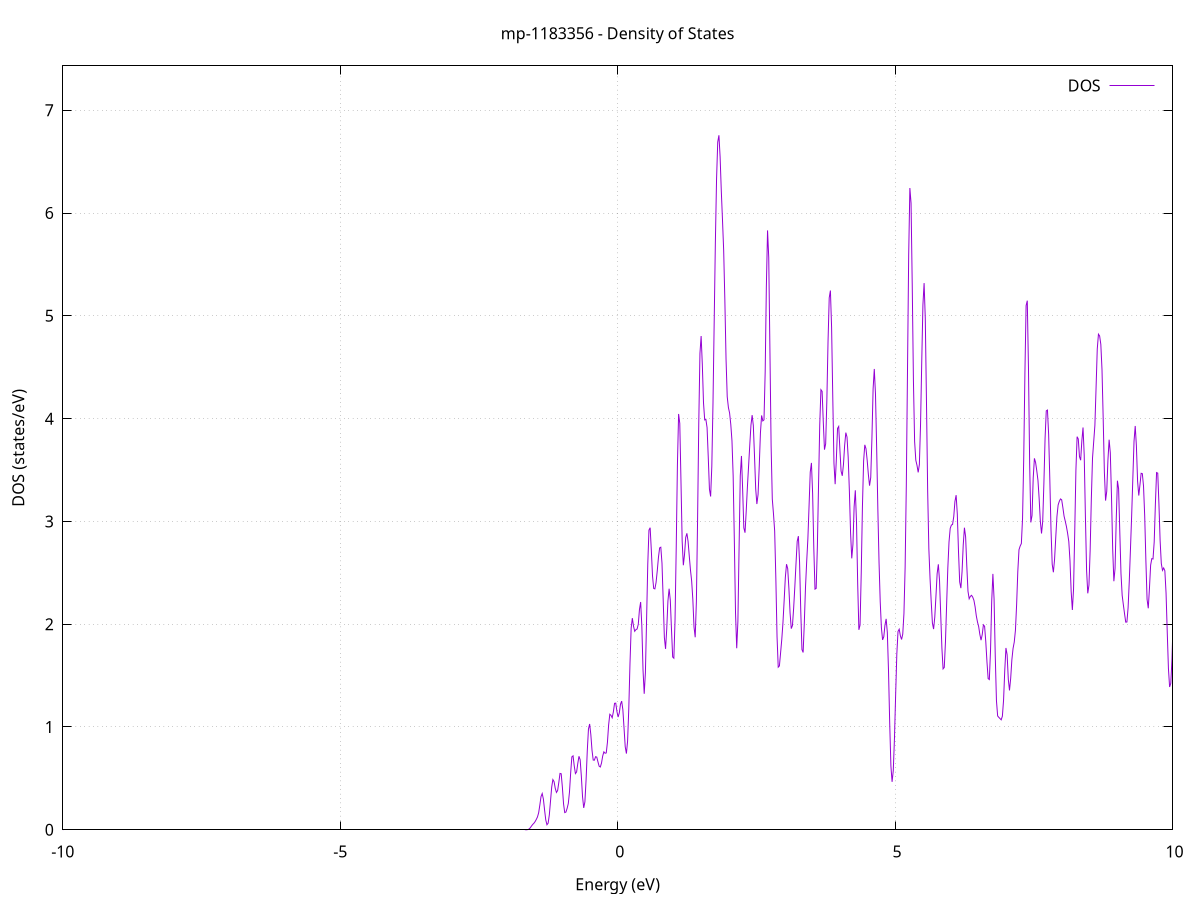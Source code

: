 set title 'mp-1183356 - Density of States'
set xlabel 'Energy (eV)'
set ylabel 'DOS (states/eV)'
set grid
set xrange [-10:10]
set yrange [0:7.432]
set xzeroaxis lt -1
set terminal png size 800,600
set output 'mp-1183356_dos_gnuplot.png'
plot '-' using 1:2 with lines title 'DOS'
-29.617700 0.000000
-29.596400 0.000000
-29.575000 0.000000
-29.553600 0.000000
-29.532200 0.000000
-29.510900 0.000000
-29.489500 0.000000
-29.468100 0.000000
-29.446700 0.000000
-29.425400 0.000000
-29.404000 0.000000
-29.382600 0.000000
-29.361200 0.000000
-29.339900 0.000000
-29.318500 0.000000
-29.297100 0.000000
-29.275700 0.000000
-29.254400 0.000000
-29.233000 0.000000
-29.211600 0.000000
-29.190200 0.000000
-29.168900 0.000000
-29.147500 0.000000
-29.126100 0.000000
-29.104700 0.000000
-29.083400 0.000000
-29.062000 0.000000
-29.040600 0.000000
-29.019200 0.000000
-28.997900 0.000000
-28.976500 0.000000
-28.955100 0.000000
-28.933700 0.000000
-28.912400 0.000000
-28.891000 0.000000
-28.869600 0.000000
-28.848200 0.000000
-28.826900 0.000000
-28.805500 0.000000
-28.784100 0.000000
-28.762700 0.000000
-28.741400 0.000000
-28.720000 0.000000
-28.698600 0.000000
-28.677200 0.000000
-28.655900 0.000000
-28.634500 0.000000
-28.613100 0.000000
-28.591700 0.000000
-28.570400 0.000000
-28.549000 0.000000
-28.527600 0.000000
-28.506200 0.000000
-28.484900 0.000000
-28.463500 0.000000
-28.442100 0.000000
-28.420700 0.000000
-28.399400 0.000000
-28.378000 0.000000
-28.356600 0.000000
-28.335200 0.000000
-28.313900 0.000000
-28.292500 0.000000
-28.271100 0.000000
-28.249700 0.000000
-28.228400 0.000000
-28.207000 0.000000
-28.185600 0.000000
-28.164200 0.000000
-28.142900 0.000000
-28.121500 0.000000
-28.100100 0.000000
-28.078700 0.000000
-28.057400 0.000000
-28.036000 0.000000
-28.014600 0.000000
-27.993200 0.000000
-27.971800 0.000000
-27.950500 0.000000
-27.929100 0.000000
-27.907700 0.000000
-27.886300 0.000000
-27.865000 0.000000
-27.843600 0.000000
-27.822200 0.000200
-27.800800 0.002500
-27.779500 0.023800
-27.758100 0.163700
-27.736700 0.803200
-27.715300 2.843000
-27.694000 7.394500
-27.672600 14.509500
-27.651200 22.153300
-27.629800 26.953600
-27.608500 26.233600
-27.587100 20.087200
-27.565700 11.800900
-27.544300 5.202700
-27.523000 1.694500
-27.501600 0.403500
-27.480200 0.069700
-27.458800 0.008700
-27.437500 0.000800
-27.416100 0.000000
-27.394700 0.000000
-27.373300 0.000000
-27.352000 0.000000
-27.330600 0.000000
-27.309200 0.000000
-27.287800 0.000000
-27.266500 0.000000
-27.245100 0.000000
-27.223700 0.000000
-27.202300 0.000000
-27.181000 0.000000
-27.159600 0.000000
-27.138200 0.000000
-27.116800 0.000000
-27.095500 0.000000
-27.074100 0.000000
-27.052700 0.000000
-27.031300 0.000000
-27.010000 0.000000
-26.988600 0.000000
-26.967200 0.000000
-26.945800 0.000000
-26.924500 0.000000
-26.903100 0.000000
-26.881700 0.000000
-26.860300 0.000000
-26.839000 0.000000
-26.817600 0.000000
-26.796200 0.000000
-26.774800 0.000000
-26.753500 0.000000
-26.732100 0.000000
-26.710700 0.000000
-26.689300 0.000000
-26.668000 0.000000
-26.646600 0.000000
-26.625200 0.000000
-26.603800 0.000000
-26.582500 0.000000
-26.561100 0.000000
-26.539700 0.000000
-26.518300 0.000000
-26.497000 0.000000
-26.475600 0.000000
-26.454200 0.000000
-26.432800 0.000000
-26.411500 0.000000
-26.390100 0.000000
-26.368700 0.000000
-26.347300 0.000000
-26.326000 0.000000
-26.304600 0.000000
-26.283200 0.000000
-26.261800 0.000000
-26.240400 0.000000
-26.219100 0.000000
-26.197700 0.000000
-26.176300 0.000000
-26.154900 0.000000
-26.133600 0.000000
-26.112200 0.000000
-26.090800 0.000000
-26.069400 0.000000
-26.048100 0.000000
-26.026700 0.000000
-26.005300 0.000000
-25.983900 0.000000
-25.962600 0.000000
-25.941200 0.000000
-25.919800 0.000000
-25.898400 0.000000
-25.877100 0.000000
-25.855700 0.000000
-25.834300 0.000000
-25.812900 0.000000
-25.791600 0.000000
-25.770200 0.000000
-25.748800 0.000000
-25.727400 0.000000
-25.706100 0.000000
-25.684700 0.000000
-25.663300 0.000000
-25.641900 0.000000
-25.620600 0.000000
-25.599200 0.000000
-25.577800 0.000000
-25.556400 0.000000
-25.535100 0.000000
-25.513700 0.000000
-25.492300 0.000000
-25.470900 0.000000
-25.449600 0.000000
-25.428200 0.000000
-25.406800 0.000000
-25.385400 0.000000
-25.364100 0.000000
-25.342700 0.000000
-25.321300 0.000000
-25.299900 0.000000
-25.278600 0.000000
-25.257200 0.000000
-25.235800 0.000000
-25.214400 0.000000
-25.193100 0.000000
-25.171700 0.000000
-25.150300 0.000000
-25.128900 0.000000
-25.107600 0.000000
-25.086200 0.000000
-25.064800 0.000000
-25.043400 0.000000
-25.022100 0.000000
-25.000700 0.000000
-24.979300 0.000000
-24.957900 0.000000
-24.936600 0.000000
-24.915200 0.000000
-24.893800 0.000000
-24.872400 0.000000
-24.851100 0.000000
-24.829700 0.000000
-24.808300 0.000000
-24.786900 0.000000
-24.765600 0.000000
-24.744200 0.000000
-24.722800 0.000000
-24.701400 0.000000
-24.680100 0.000000
-24.658700 0.000000
-24.637300 0.000000
-24.615900 0.000000
-24.594600 0.000000
-24.573200 0.000000
-24.551800 0.000000
-24.530400 0.000000
-24.509100 0.000000
-24.487700 0.000000
-24.466300 0.000000
-24.444900 0.000000
-24.423500 0.000000
-24.402200 0.000000
-24.380800 0.000000
-24.359400 0.000000
-24.338000 0.000000
-24.316700 0.000000
-24.295300 0.000000
-24.273900 0.000000
-24.252500 0.000000
-24.231200 0.000000
-24.209800 0.000000
-24.188400 0.000000
-24.167000 0.000000
-24.145700 0.000000
-24.124300 0.000000
-24.102900 0.000000
-24.081500 0.000000
-24.060200 0.000000
-24.038800 0.000000
-24.017400 0.000000
-23.996000 0.000000
-23.974700 0.000000
-23.953300 0.000000
-23.931900 0.000000
-23.910500 0.000000
-23.889200 0.000000
-23.867800 0.000000
-23.846400 0.000000
-23.825000 0.000000
-23.803700 0.000000
-23.782300 0.000000
-23.760900 0.000000
-23.739500 0.000000
-23.718200 0.000000
-23.696800 0.000000
-23.675400 0.000000
-23.654000 0.000000
-23.632700 0.000000
-23.611300 0.000000
-23.589900 0.000000
-23.568500 0.000000
-23.547200 0.000000
-23.525800 0.000000
-23.504400 0.000000
-23.483000 0.000000
-23.461700 0.000000
-23.440300 0.000000
-23.418900 0.000000
-23.397500 0.000000
-23.376200 0.000000
-23.354800 0.000700
-23.333400 0.008500
-23.312000 0.078600
-23.290700 0.509600
-23.269300 2.331900
-23.247900 7.544700
-23.226500 17.295200
-23.205200 28.149600
-23.183800 32.591700
-23.162400 26.886000
-23.141000 15.820500
-23.119700 6.643700
-23.098300 1.990800
-23.076900 0.425300
-23.055500 0.064700
-23.034200 0.007000
-23.012800 0.000500
-22.991400 0.000000
-22.970000 0.000000
-22.948700 0.000000
-22.927300 0.000000
-22.905900 0.000000
-22.884500 0.000000
-22.863200 0.000000
-22.841800 0.000000
-22.820400 0.000000
-22.799000 0.000000
-22.777700 0.000000
-22.756300 0.000000
-22.734900 0.000000
-22.713500 0.000000
-22.692100 0.000000
-22.670800 0.000000
-22.649400 0.000000
-22.628000 0.000000
-22.606600 0.000000
-22.585300 0.000000
-22.563900 0.000000
-22.542500 0.000000
-22.521100 0.000000
-22.499800 0.000000
-22.478400 0.000000
-22.457000 0.000000
-22.435600 0.000000
-22.414300 0.000000
-22.392900 0.000000
-22.371500 0.000000
-22.350100 0.000000
-22.328800 0.000000
-22.307400 0.000000
-22.286000 0.000000
-22.264600 0.000000
-22.243300 0.000000
-22.221900 0.000000
-22.200500 0.000000
-22.179100 0.000000
-22.157800 0.000000
-22.136400 0.000000
-22.115000 0.000000
-22.093600 0.000000
-22.072300 0.000000
-22.050900 0.000000
-22.029500 0.000000
-22.008100 0.000000
-21.986800 0.000000
-21.965400 0.000000
-21.944000 0.000000
-21.922600 0.000000
-21.901300 0.000000
-21.879900 0.000000
-21.858500 0.000000
-21.837100 0.000000
-21.815800 0.000000
-21.794400 0.000000
-21.773000 0.000000
-21.751600 0.000000
-21.730300 0.000000
-21.708900 0.000000
-21.687500 0.000000
-21.666100 0.000000
-21.644800 0.000000
-21.623400 0.000000
-21.602000 0.000000
-21.580600 0.000000
-21.559300 0.000000
-21.537900 0.000000
-21.516500 0.000000
-21.495100 0.000000
-21.473800 0.000000
-21.452400 0.000000
-21.431000 0.000000
-21.409600 0.000000
-21.388300 0.000000
-21.366900 0.000000
-21.345500 0.000000
-21.324100 0.000000
-21.302800 0.000000
-21.281400 0.000000
-21.260000 0.000000
-21.238600 0.000000
-21.217300 0.000000
-21.195900 0.000000
-21.174500 0.000000
-21.153100 0.000000
-21.131800 0.000000
-21.110400 0.000000
-21.089000 0.000000
-21.067600 0.000000
-21.046300 0.000000
-21.024900 0.000000
-21.003500 0.000000
-20.982100 0.000000
-20.960800 0.000000
-20.939400 0.000000
-20.918000 0.000000
-20.896600 0.000000
-20.875200 0.000000
-20.853900 0.000000
-20.832500 0.000000
-20.811100 0.000000
-20.789700 0.000000
-20.768400 0.000000
-20.747000 0.000000
-20.725600 0.000000
-20.704200 0.000000
-20.682900 0.000000
-20.661500 0.000000
-20.640100 0.000000
-20.618700 0.000000
-20.597400 0.000000
-20.576000 0.000000
-20.554600 0.000000
-20.533200 0.000000
-20.511900 0.000000
-20.490500 0.000000
-20.469100 0.000000
-20.447700 0.000000
-20.426400 0.000000
-20.405000 0.000000
-20.383600 0.000000
-20.362200 0.000000
-20.340900 0.000000
-20.319500 0.000000
-20.298100 0.000000
-20.276700 0.000000
-20.255400 0.000000
-20.234000 0.000000
-20.212600 0.000000
-20.191200 0.000000
-20.169900 0.000000
-20.148500 0.000000
-20.127100 0.000000
-20.105700 0.000000
-20.084400 0.000000
-20.063000 0.000000
-20.041600 0.000000
-20.020200 0.000000
-19.998900 0.000000
-19.977500 0.000000
-19.956100 0.000000
-19.934700 0.000000
-19.913400 0.000000
-19.892000 0.000000
-19.870600 0.000000
-19.849200 0.000000
-19.827900 0.000000
-19.806500 0.000000
-19.785100 0.000000
-19.763700 0.000000
-19.742400 0.000000
-19.721000 0.000000
-19.699600 0.000000
-19.678200 0.000000
-19.656900 0.000000
-19.635500 0.000000
-19.614100 0.000000
-19.592700 0.000000
-19.571400 0.000000
-19.550000 0.000000
-19.528600 0.000000
-19.507200 0.000000
-19.485900 0.000000
-19.464500 0.000000
-19.443100 0.000000
-19.421700 0.000000
-19.400400 0.000000
-19.379000 0.000000
-19.357600 0.000000
-19.336200 0.000000
-19.314900 0.000000
-19.293500 0.000000
-19.272100 0.000000
-19.250700 0.000000
-19.229400 0.000000
-19.208000 0.000000
-19.186600 0.000000
-19.165200 0.000000
-19.143800 0.000000
-19.122500 0.000000
-19.101100 0.000000
-19.079700 0.000000
-19.058300 0.000000
-19.037000 0.000000
-19.015600 0.000000
-18.994200 0.000000
-18.972800 0.000000
-18.951500 0.000000
-18.930100 0.000000
-18.908700 0.000000
-18.887300 0.000000
-18.866000 0.000000
-18.844600 0.000000
-18.823200 0.000000
-18.801800 0.000000
-18.780500 0.000000
-18.759100 0.000000
-18.737700 0.000000
-18.716300 0.000000
-18.695000 0.000000
-18.673600 0.000000
-18.652200 0.000000
-18.630800 0.000000
-18.609500 0.000000
-18.588100 0.000000
-18.566700 0.000000
-18.545300 0.000000
-18.524000 0.000000
-18.502600 0.000000
-18.481200 0.000000
-18.459800 0.000000
-18.438500 0.000000
-18.417100 0.000000
-18.395700 0.000000
-18.374300 0.000000
-18.353000 0.000000
-18.331600 0.000000
-18.310200 0.000000
-18.288800 0.000000
-18.267500 0.000000
-18.246100 0.000000
-18.224700 0.000000
-18.203300 0.000000
-18.182000 0.000000
-18.160600 0.000000
-18.139200 0.000000
-18.117800 0.000000
-18.096500 0.000000
-18.075100 0.000000
-18.053700 0.000000
-18.032300 0.000000
-18.011000 0.000000
-17.989600 0.000000
-17.968200 0.000000
-17.946800 0.000000
-17.925500 0.000000
-17.904100 0.000000
-17.882700 0.000000
-17.861300 0.000000
-17.840000 0.000000
-17.818600 0.000000
-17.797200 0.000000
-17.775800 0.000000
-17.754500 0.000000
-17.733100 0.000000
-17.711700 0.000000
-17.690300 0.000000
-17.669000 0.000000
-17.647600 0.000000
-17.626200 0.000000
-17.604800 0.000000
-17.583500 0.000000
-17.562100 0.000000
-17.540700 0.000000
-17.519300 0.000000
-17.498000 0.000000
-17.476600 0.000000
-17.455200 0.000000
-17.433800 0.000000
-17.412500 0.000000
-17.391100 0.000000
-17.369700 0.000000
-17.348300 0.000000
-17.326900 0.000000
-17.305600 0.000000
-17.284200 0.000000
-17.262800 0.000000
-17.241400 0.000000
-17.220100 0.000000
-17.198700 0.000000
-17.177300 0.000000
-17.155900 0.000000
-17.134600 0.000000
-17.113200 0.000000
-17.091800 0.000000
-17.070400 0.000000
-17.049100 0.000000
-17.027700 0.000000
-17.006300 0.000000
-16.984900 0.000000
-16.963600 0.000000
-16.942200 0.000000
-16.920800 0.000000
-16.899400 0.000000
-16.878100 0.000000
-16.856700 0.000000
-16.835300 0.000000
-16.813900 0.000000
-16.792600 0.000000
-16.771200 0.000000
-16.749800 0.000000
-16.728400 0.000000
-16.707100 0.000000
-16.685700 0.000000
-16.664300 0.000000
-16.642900 0.000000
-16.621600 0.000000
-16.600200 0.000000
-16.578800 0.000000
-16.557400 0.000000
-16.536100 0.000000
-16.514700 0.000000
-16.493300 0.000000
-16.471900 0.000000
-16.450600 0.000000
-16.429200 0.000000
-16.407800 0.000000
-16.386400 0.000000
-16.365100 0.000000
-16.343700 0.000000
-16.322300 0.000000
-16.300900 0.000000
-16.279600 0.000000
-16.258200 0.000000
-16.236800 0.000000
-16.215400 0.000000
-16.194100 0.000000
-16.172700 0.000000
-16.151300 0.000000
-16.129900 0.000000
-16.108600 0.000000
-16.087200 0.000000
-16.065800 0.000000
-16.044400 0.000000
-16.023100 0.000000
-16.001700 0.000000
-15.980300 0.000000
-15.958900 0.000000
-15.937600 0.000000
-15.916200 0.000000
-15.894800 0.000000
-15.873400 0.000000
-15.852100 0.000000
-15.830700 0.000000
-15.809300 0.000000
-15.787900 0.000000
-15.766600 0.000000
-15.745200 0.000000
-15.723800 0.000000
-15.702400 0.000000
-15.681100 0.000000
-15.659700 0.000000
-15.638300 0.000000
-15.616900 0.000000
-15.595600 0.000000
-15.574200 0.000000
-15.552800 0.000000
-15.531400 0.000000
-15.510000 0.000000
-15.488700 0.000000
-15.467300 0.000000
-15.445900 0.000000
-15.424500 0.000000
-15.403200 0.000000
-15.381800 0.000000
-15.360400 0.000000
-15.339000 0.000000
-15.317700 0.000000
-15.296300 0.000000
-15.274900 0.000000
-15.253500 0.000000
-15.232200 0.000000
-15.210800 0.000000
-15.189400 0.000000
-15.168000 0.000000
-15.146700 0.000000
-15.125300 0.000000
-15.103900 0.000000
-15.082500 0.000000
-15.061200 0.000000
-15.039800 0.000000
-15.018400 0.000000
-14.997000 0.000000
-14.975700 0.000000
-14.954300 0.000000
-14.932900 0.000000
-14.911500 0.000000
-14.890200 0.000000
-14.868800 0.000000
-14.847400 0.000000
-14.826000 0.000000
-14.804700 0.000000
-14.783300 0.000000
-14.761900 0.000000
-14.740500 0.000000
-14.719200 0.000000
-14.697800 0.000000
-14.676400 0.000000
-14.655000 0.000000
-14.633700 0.000000
-14.612300 0.000000
-14.590900 0.000000
-14.569500 0.000000
-14.548200 0.000000
-14.526800 0.000000
-14.505400 0.000000
-14.484000 0.000000
-14.462700 0.000000
-14.441300 0.000000
-14.419900 0.000000
-14.398500 0.000000
-14.377200 0.000000
-14.355800 0.000000
-14.334400 0.000000
-14.313000 0.000000
-14.291700 0.000000
-14.270300 0.000000
-14.248900 0.000000
-14.227500 0.000000
-14.206200 0.000000
-14.184800 0.000000
-14.163400 0.000000
-14.142000 0.000000
-14.120700 0.000000
-14.099300 0.000000
-14.077900 0.000000
-14.056500 0.000000
-14.035200 0.000000
-14.013800 0.000000
-13.992400 0.000000
-13.971000 0.000000
-13.949700 0.000000
-13.928300 0.000000
-13.906900 0.000000
-13.885500 0.000000
-13.864200 0.000000
-13.842800 0.000000
-13.821400 0.000000
-13.800000 0.000000
-13.778600 0.000000
-13.757300 0.000000
-13.735900 0.000000
-13.714500 0.000000
-13.693100 0.000000
-13.671800 0.000000
-13.650400 0.000000
-13.629000 0.000000
-13.607600 0.000000
-13.586300 0.000000
-13.564900 0.000000
-13.543500 0.000000
-13.522100 0.000000
-13.500800 0.000000
-13.479400 0.000000
-13.458000 0.000000
-13.436600 0.000000
-13.415300 0.000000
-13.393900 0.000000
-13.372500 0.000000
-13.351100 0.000000
-13.329800 0.000000
-13.308400 0.000100
-13.287000 0.001100
-13.265600 0.008600
-13.244300 0.048200
-13.222900 0.200100
-13.201500 0.625600
-13.180100 1.530100
-13.158800 3.077400
-13.137400 5.341500
-13.116000 8.229800
-13.094600 11.403200
-13.073300 14.497600
-13.051900 17.373700
-13.030500 19.788800
-13.009100 21.079400
-12.987800 20.773300
-12.966400 19.431800
-12.945000 18.347000
-12.923600 18.368900
-12.902300 19.363800
-12.880900 20.717100
-12.859500 22.018000
-12.838100 23.159000
-12.816800 23.880300
-12.795400 23.634100
-12.774000 22.136800
-12.752600 19.778500
-12.731300 17.330300
-12.709900 15.184900
-12.688500 12.910400
-12.667100 9.865300
-12.645800 6.256500
-12.624400 3.110500
-12.603000 1.170600
-12.581600 0.326600
-12.560300 0.066700
-12.538900 0.009900
-12.517500 0.001100
-12.496100 0.000100
-12.474800 0.000000
-12.453400 0.000000
-12.432000 0.000000
-12.410600 0.000000
-12.389300 0.000000
-12.367900 0.000000
-12.346500 0.000000
-12.325100 0.000000
-12.303800 0.000000
-12.282400 0.000000
-12.261000 0.000000
-12.239600 0.000000
-12.218300 0.000000
-12.196900 0.000000
-12.175500 0.000000
-12.154100 0.000000
-12.132800 0.000000
-12.111400 0.000000
-12.090000 0.000000
-12.068600 0.000000
-12.047300 0.000000
-12.025900 0.000000
-12.004500 0.000000
-11.983100 0.000000
-11.961700 0.000000
-11.940400 0.000000
-11.919000 0.000000
-11.897600 0.000000
-11.876200 0.000000
-11.854900 0.000000
-11.833500 0.000000
-11.812100 0.000000
-11.790700 0.000000
-11.769400 0.000000
-11.748000 0.000000
-11.726600 0.000000
-11.705200 0.000000
-11.683900 0.000000
-11.662500 0.000000
-11.641100 0.000000
-11.619700 0.000000
-11.598400 0.000000
-11.577000 0.000000
-11.555600 0.000000
-11.534200 0.000000
-11.512900 0.000000
-11.491500 0.000000
-11.470100 0.000000
-11.448700 0.000000
-11.427400 0.000000
-11.406000 0.000000
-11.384600 0.000000
-11.363200 0.000000
-11.341900 0.000000
-11.320500 0.000000
-11.299100 0.000000
-11.277700 0.000000
-11.256400 0.000000
-11.235000 0.000000
-11.213600 0.000000
-11.192200 0.000000
-11.170900 0.000000
-11.149500 0.000000
-11.128100 0.000000
-11.106700 0.000000
-11.085400 0.000000
-11.064000 0.000000
-11.042600 0.000000
-11.021200 0.000000
-10.999900 0.000000
-10.978500 0.000000
-10.957100 0.000000
-10.935700 0.000000
-10.914400 0.000000
-10.893000 0.000000
-10.871600 0.000000
-10.850200 0.000000
-10.828900 0.000000
-10.807500 0.000000
-10.786100 0.000000
-10.764700 0.000000
-10.743400 0.000000
-10.722000 0.000000
-10.700600 0.000000
-10.679200 0.000000
-10.657900 0.000000
-10.636500 0.000000
-10.615100 0.000000
-10.593700 0.000000
-10.572400 0.000000
-10.551000 0.000000
-10.529600 0.000000
-10.508200 0.000000
-10.486900 0.000000
-10.465500 0.000000
-10.444100 0.000000
-10.422700 0.000000
-10.401400 0.000000
-10.380000 0.000000
-10.358600 0.000000
-10.337200 0.000000
-10.315900 0.000000
-10.294500 0.000000
-10.273100 0.000000
-10.251700 0.000000
-10.230300 0.000000
-10.209000 0.000000
-10.187600 0.000000
-10.166200 0.000000
-10.144800 0.000000
-10.123500 0.000000
-10.102100 0.000000
-10.080700 0.000000
-10.059300 0.000000
-10.038000 0.000000
-10.016600 0.000000
-9.995200 0.000000
-9.973800 0.000000
-9.952500 0.000000
-9.931100 0.000000
-9.909700 0.000000
-9.888300 0.000000
-9.867000 0.000000
-9.845600 0.000000
-9.824200 0.000000
-9.802800 0.000000
-9.781500 0.000000
-9.760100 0.000000
-9.738700 0.000000
-9.717300 0.000000
-9.696000 0.000000
-9.674600 0.000000
-9.653200 0.000000
-9.631800 0.000000
-9.610500 0.000000
-9.589100 0.000000
-9.567700 0.000000
-9.546300 0.000000
-9.525000 0.000000
-9.503600 0.000000
-9.482200 0.000000
-9.460800 0.000000
-9.439500 0.000000
-9.418100 0.000000
-9.396700 0.000000
-9.375300 0.000000
-9.354000 0.000000
-9.332600 0.000000
-9.311200 0.000000
-9.289800 0.000000
-9.268500 0.000000
-9.247100 0.000000
-9.225700 0.000000
-9.204300 0.000000
-9.183000 0.000000
-9.161600 0.000000
-9.140200 0.000000
-9.118800 0.000000
-9.097500 0.000000
-9.076100 0.000000
-9.054700 0.000000
-9.033300 0.000000
-9.012000 0.000000
-8.990600 0.000000
-8.969200 0.000000
-8.947800 0.000000
-8.926500 0.000000
-8.905100 0.000000
-8.883700 0.000000
-8.862300 0.000000
-8.841000 0.000000
-8.819600 0.000000
-8.798200 0.000000
-8.776800 0.000000
-8.755500 0.000000
-8.734100 0.000000
-8.712700 0.000000
-8.691300 0.000000
-8.670000 0.000000
-8.648600 0.000000
-8.627200 0.000000
-8.605800 0.000000
-8.584500 0.000000
-8.563100 0.000000
-8.541700 0.000000
-8.520300 0.000000
-8.499000 0.000000
-8.477600 0.000000
-8.456200 0.000000
-8.434800 0.000000
-8.413400 0.000000
-8.392100 0.000000
-8.370700 0.000000
-8.349300 0.000000
-8.327900 0.000000
-8.306600 0.000000
-8.285200 0.000000
-8.263800 0.000000
-8.242400 0.000000
-8.221100 0.000000
-8.199700 0.000000
-8.178300 0.000000
-8.156900 0.000000
-8.135600 0.000000
-8.114200 0.000000
-8.092800 0.000000
-8.071400 0.000000
-8.050100 0.000000
-8.028700 0.000000
-8.007300 0.000000
-7.985900 0.000000
-7.964600 0.000000
-7.943200 0.000000
-7.921800 0.000000
-7.900400 0.000000
-7.879100 0.000000
-7.857700 0.000000
-7.836300 0.000000
-7.814900 0.000000
-7.793600 0.000000
-7.772200 0.000000
-7.750800 0.000000
-7.729400 0.000000
-7.708100 0.000000
-7.686700 0.000000
-7.665300 0.000000
-7.643900 0.000000
-7.622600 0.000000
-7.601200 0.000000
-7.579800 0.000000
-7.558400 0.000000
-7.537100 0.000000
-7.515700 0.000000
-7.494300 0.000000
-7.472900 0.000000
-7.451600 0.000000
-7.430200 0.000000
-7.408800 0.000000
-7.387400 0.000000
-7.366100 0.000000
-7.344700 0.000000
-7.323300 0.000000
-7.301900 0.000000
-7.280600 0.000000
-7.259200 0.000000
-7.237800 0.000000
-7.216400 0.000000
-7.195100 0.000000
-7.173700 0.000000
-7.152300 0.000000
-7.130900 0.000000
-7.109600 0.000000
-7.088200 0.000000
-7.066800 0.000000
-7.045400 0.000000
-7.024100 0.000000
-7.002700 0.000000
-6.981300 0.000000
-6.959900 0.000000
-6.938600 0.000000
-6.917200 0.000000
-6.895800 0.000000
-6.874400 0.000000
-6.853100 0.000000
-6.831700 0.000000
-6.810300 0.000000
-6.788900 0.000000
-6.767600 0.000000
-6.746200 0.000000
-6.724800 0.000000
-6.703400 0.000000
-6.682000 0.000000
-6.660700 0.000000
-6.639300 0.000000
-6.617900 0.000000
-6.596500 0.000000
-6.575200 0.000000
-6.553800 0.000000
-6.532400 0.000000
-6.511000 0.000000
-6.489700 0.000000
-6.468300 0.000000
-6.446900 0.000000
-6.425500 0.000000
-6.404200 0.000000
-6.382800 0.000000
-6.361400 0.000000
-6.340000 0.000000
-6.318700 0.000000
-6.297300 0.000000
-6.275900 0.000000
-6.254500 0.000000
-6.233200 0.000000
-6.211800 0.000000
-6.190400 0.000000
-6.169000 0.000000
-6.147700 0.000000
-6.126300 0.000000
-6.104900 0.000000
-6.083500 0.000000
-6.062200 0.000000
-6.040800 0.000000
-6.019400 0.000000
-5.998000 0.000000
-5.976700 0.000000
-5.955300 0.000000
-5.933900 0.000000
-5.912500 0.000000
-5.891200 0.000000
-5.869800 0.000000
-5.848400 0.000000
-5.827000 0.000000
-5.805700 0.000000
-5.784300 0.000000
-5.762900 0.000000
-5.741500 0.000000
-5.720200 0.000000
-5.698800 0.000000
-5.677400 0.000000
-5.656000 0.000000
-5.634700 0.000000
-5.613300 0.000000
-5.591900 0.000000
-5.570500 0.000000
-5.549200 0.000000
-5.527800 0.000000
-5.506400 0.000000
-5.485000 0.000000
-5.463700 0.000000
-5.442300 0.000000
-5.420900 0.000000
-5.399500 0.000000
-5.378200 0.000000
-5.356800 0.000000
-5.335400 0.000000
-5.314000 0.000000
-5.292700 0.000000
-5.271300 0.000000
-5.249900 0.000000
-5.228500 0.000000
-5.207200 0.000000
-5.185800 0.000000
-5.164400 0.000000
-5.143000 0.000000
-5.121700 0.000000
-5.100300 0.000000
-5.078900 0.000000
-5.057500 0.000000
-5.036200 0.000000
-5.014800 0.000000
-4.993400 0.000000
-4.972000 0.000000
-4.950700 0.000000
-4.929300 0.000000
-4.907900 0.000000
-4.886500 0.000000
-4.865100 0.000000
-4.843800 0.000000
-4.822400 0.000000
-4.801000 0.000000
-4.779600 0.000000
-4.758300 0.000000
-4.736900 0.000000
-4.715500 0.000000
-4.694100 0.000000
-4.672800 0.000000
-4.651400 0.000000
-4.630000 0.000000
-4.608600 0.000000
-4.587300 0.000000
-4.565900 0.000000
-4.544500 0.000000
-4.523100 0.000000
-4.501800 0.000000
-4.480400 0.000000
-4.459000 0.000000
-4.437600 0.000000
-4.416300 0.000000
-4.394900 0.000000
-4.373500 0.000000
-4.352100 0.000000
-4.330800 0.000000
-4.309400 0.000000
-4.288000 0.000000
-4.266600 0.000000
-4.245300 0.000000
-4.223900 0.000000
-4.202500 0.000000
-4.181100 0.000000
-4.159800 0.000000
-4.138400 0.000000
-4.117000 0.000000
-4.095600 0.000000
-4.074300 0.000000
-4.052900 0.000000
-4.031500 0.000000
-4.010100 0.000000
-3.988800 0.000000
-3.967400 0.000000
-3.946000 0.000000
-3.924600 0.000000
-3.903300 0.000000
-3.881900 0.000000
-3.860500 0.000000
-3.839100 0.000000
-3.817800 0.000000
-3.796400 0.000000
-3.775000 0.000000
-3.753600 0.000000
-3.732300 0.000000
-3.710900 0.000000
-3.689500 0.000000
-3.668100 0.000000
-3.646800 0.000000
-3.625400 0.000000
-3.604000 0.000000
-3.582600 0.000000
-3.561300 0.000000
-3.539900 0.000000
-3.518500 0.000000
-3.497100 0.000000
-3.475800 0.000000
-3.454400 0.000000
-3.433000 0.000000
-3.411600 0.000000
-3.390300 0.000000
-3.368900 0.000000
-3.347500 0.000000
-3.326100 0.000000
-3.304800 0.000000
-3.283400 0.000000
-3.262000 0.000000
-3.240600 0.000000
-3.219300 0.000000
-3.197900 0.000000
-3.176500 0.000000
-3.155100 0.000000
-3.133700 0.000000
-3.112400 0.000000
-3.091000 0.000000
-3.069600 0.000000
-3.048200 0.000000
-3.026900 0.000000
-3.005500 0.000000
-2.984100 0.000000
-2.962700 0.000000
-2.941400 0.000000
-2.920000 0.000000
-2.898600 0.000000
-2.877200 0.000000
-2.855900 0.000000
-2.834500 0.000000
-2.813100 0.000000
-2.791700 0.000000
-2.770400 0.000000
-2.749000 0.000000
-2.727600 0.000000
-2.706200 0.000000
-2.684900 0.000000
-2.663500 0.000000
-2.642100 0.000000
-2.620700 0.000000
-2.599400 0.000000
-2.578000 0.000000
-2.556600 0.000000
-2.535200 0.000000
-2.513900 0.000000
-2.492500 0.000000
-2.471100 0.000000
-2.449700 0.000000
-2.428400 0.000000
-2.407000 0.000000
-2.385600 0.000000
-2.364200 0.000000
-2.342900 0.000000
-2.321500 0.000000
-2.300100 0.000000
-2.278700 0.000000
-2.257400 0.000000
-2.236000 0.000000
-2.214600 0.000000
-2.193200 0.000000
-2.171900 0.000000
-2.150500 0.000000
-2.129100 0.000000
-2.107700 0.000000
-2.086400 0.000000
-2.065000 0.000000
-2.043600 0.000000
-2.022200 0.000000
-2.000900 0.000000
-1.979500 0.000000
-1.958100 0.000000
-1.936700 0.000000
-1.915400 0.000000
-1.894000 0.000000
-1.872600 0.000000
-1.851200 0.000000
-1.829900 0.000000
-1.808500 0.000000
-1.787100 0.000000
-1.765700 0.000000
-1.744400 0.000000
-1.723000 0.000000
-1.701600 0.000000
-1.680200 0.000000
-1.658900 0.000100
-1.637500 0.000400
-1.616100 0.002200
-1.594700 0.007900
-1.573400 0.020100
-1.552000 0.036900
-1.530600 0.051900
-1.509200 0.063600
-1.487900 0.079300
-1.466500 0.100400
-1.445100 0.124400
-1.423700 0.165300
-1.402400 0.240000
-1.381000 0.322800
-1.359600 0.352600
-1.338200 0.298100
-1.316800 0.192200
-1.295500 0.095800
-1.274100 0.048900
-1.252700 0.064400
-1.231300 0.145100
-1.210000 0.278500
-1.188600 0.415900
-1.167200 0.488300
-1.145800 0.468200
-1.124500 0.403300
-1.103100 0.363200
-1.081700 0.381800
-1.060300 0.460100
-1.039000 0.548400
-1.017600 0.545400
-0.996200 0.414300
-0.974800 0.251000
-0.953500 0.167100
-0.932100 0.172200
-0.910700 0.207800
-0.889300 0.255900
-0.868000 0.367400
-0.846600 0.554600
-0.825200 0.709400
-0.803800 0.719300
-0.782500 0.622000
-0.761100 0.546700
-0.739700 0.562500
-0.718300 0.645300
-0.697000 0.715200
-0.675600 0.681300
-0.654200 0.521100
-0.632800 0.321700
-0.611500 0.212800
-0.590100 0.271800
-0.568700 0.487200
-0.547300 0.767200
-0.526000 0.979500
-0.504600 1.029200
-0.483200 0.926000
-0.461800 0.772500
-0.440500 0.678300
-0.419100 0.677100
-0.397700 0.711000
-0.376300 0.707000
-0.355000 0.660900
-0.333600 0.618400
-0.312200 0.610800
-0.290800 0.649200
-0.269500 0.717600
-0.248100 0.758200
-0.226700 0.744600
-0.205300 0.747600
-0.184000 0.851000
-0.162600 1.019900
-0.141200 1.124000
-0.119800 1.113500
-0.098500 1.090000
-0.077100 1.146600
-0.055700 1.230300
-0.034300 1.231900
-0.013000 1.151400
0.008400 1.096800
0.029800 1.136700
0.051200 1.221600
0.072500 1.251800
0.093900 1.168500
0.115300 0.989100
0.136700 0.807300
0.158000 0.741400
0.179400 0.863300
0.200800 1.179900
0.222200 1.611900
0.243500 1.962200
0.264900 2.059200
0.286300 1.980200
0.307700 1.931100
0.329000 1.947000
0.350400 1.953200
0.371800 1.998500
0.393200 2.143600
0.414600 2.215900
0.435900 1.984200
0.457300 1.555100
0.478700 1.322900
0.500100 1.526100
0.521400 2.042000
0.542800 2.581600
0.564200 2.915200
0.585600 2.938800
0.606900 2.720300
0.628300 2.470900
0.649700 2.347800
0.671100 2.343600
0.692400 2.405700
0.713800 2.518200
0.735200 2.649100
0.756600 2.742500
0.777900 2.749000
0.799300 2.593000
0.820700 2.241100
0.842100 1.870500
0.863400 1.759600
0.884800 1.953600
0.906200 2.225700
0.927600 2.345200
0.948900 2.234100
0.970300 1.950100
0.991700 1.680900
1.013100 1.669200
1.034400 2.042500
1.055800 2.747400
1.077200 3.546800
1.098600 4.045400
1.119900 3.953300
1.141300 3.392500
1.162700 2.809900
1.184100 2.573500
1.205400 2.677300
1.226800 2.844200
1.248200 2.884200
1.269600 2.804700
1.290900 2.663200
1.312300 2.528300
1.333700 2.421600
1.355100 2.240900
1.376400 1.973100
1.397800 1.873000
1.419200 2.221800
1.440600 3.013000
1.461900 3.949100
1.483300 4.634400
1.504700 4.803600
1.526100 4.525300
1.547400 4.154400
1.568800 3.987500
1.590200 3.992600
1.611600 3.912900
1.632900 3.626900
1.654300 3.314600
1.675700 3.242600
1.697100 3.535300
1.718400 4.148800
1.739800 4.934200
1.761200 5.713300
1.782600 6.330300
1.803900 6.690700
1.825300 6.756800
1.846700 6.546600
1.868100 6.215100
1.889400 5.936100
1.910800 5.638200
1.932200 5.151400
1.953600 4.579600
1.974900 4.213500
1.996300 4.107900
2.017700 4.054100
2.039100 3.944000
2.060400 3.785000
2.081800 3.445400
2.103200 2.811600
2.124600 2.108100
2.145900 1.765800
2.167300 2.027600
2.188700 2.747000
2.210100 3.444400
2.231500 3.636900
2.252800 3.310700
2.274200 2.937500
2.295600 2.890200
2.317000 3.096000
2.338300 3.332700
2.359700 3.536400
2.381100 3.741000
2.402500 3.935900
2.423800 4.034400
2.445200 3.933300
2.466600 3.637800
2.488000 3.317500
2.509300 3.169500
2.530700 3.261800
2.552100 3.538500
2.573500 3.861700
2.594800 4.031100
2.616200 3.977700
2.637600 3.988200
2.659000 4.454900
2.680300 5.286100
2.701700 5.831000
2.723100 5.568500
2.744500 4.668200
2.765800 3.737700
2.787200 3.218000
2.808600 3.073600
2.830000 2.906900
2.851300 2.441600
2.872700 1.879600
2.894100 1.582000
2.915500 1.594400
2.936800 1.721300
2.958200 1.853200
2.979600 2.016000
3.001000 2.232200
3.022300 2.455500
3.043700 2.583800
3.065100 2.540200
3.086500 2.348300
3.107800 2.108300
3.129200 1.957100
3.150600 1.987800
3.172000 2.155200
3.193300 2.363400
3.214700 2.591500
3.236100 2.806500
3.257500 2.856900
3.278800 2.601800
3.300200 2.130600
3.321600 1.753500
3.343000 1.725100
3.364300 2.010300
3.385700 2.360100
3.407100 2.608900
3.428500 2.831300
3.449800 3.150300
3.471200 3.480400
3.492600 3.569400
3.514000 3.270900
3.535300 2.739700
3.556700 2.341100
3.578100 2.348400
3.599500 2.754500
3.620800 3.359500
3.642200 3.935800
3.663600 4.281700
3.685000 4.265500
3.706300 3.967400
3.727700 3.698100
3.749100 3.754500
3.770500 4.178200
3.791800 4.751100
3.813200 5.175400
3.834600 5.246300
3.856000 4.887700
3.877300 4.205200
3.898700 3.565600
3.920100 3.362200
3.941500 3.603500
3.962900 3.904500
3.984200 3.924100
4.005600 3.699100
4.027000 3.489400
4.048400 3.443700
4.069700 3.553300
4.091100 3.739600
4.112500 3.863900
4.133900 3.820600
4.155200 3.622600
4.176600 3.294800
4.198000 2.888400
4.219400 2.640700
4.240700 2.777500
4.262100 3.143600
4.283500 3.302700
4.304900 2.995700
4.326200 2.394400
4.347600 1.945400
4.369000 1.992300
4.390400 2.502500
4.411700 3.141600
4.433100 3.588100
4.454500 3.745000
4.475900 3.707500
4.497200 3.595500
4.518600 3.457200
4.540000 3.347600
4.561400 3.427300
4.582700 3.808400
4.604100 4.288900
4.625500 4.483000
4.646900 4.240500
4.668200 3.714800
4.689600 3.119700
4.711000 2.601600
4.732400 2.218800
4.753700 1.964900
4.775100 1.847400
4.796500 1.877700
4.817900 1.991400
4.839200 2.051800
4.860600 1.919000
4.882000 1.540900
4.903400 1.033400
4.924700 0.622400
4.946100 0.466200
4.967500 0.575200
4.988900 0.886600
5.010200 1.312700
5.031600 1.710100
5.053000 1.929800
5.074400 1.951400
5.095700 1.887200
5.117100 1.851500
5.138500 1.903800
5.159900 2.104300
5.181200 2.553700
5.202600 3.351700
5.224000 4.465900
5.245400 5.593800
5.266700 6.243700
5.288100 6.095600
5.309500 5.297500
5.330900 4.366800
5.352200 3.778000
5.373600 3.595800
5.395000 3.546200
5.416400 3.477000
5.437700 3.552700
5.459100 3.942200
5.480500 4.549300
5.501900 5.105900
5.523200 5.318700
5.544600 4.974600
5.566000 4.161200
5.587400 3.296200
5.608700 2.734600
5.630100 2.447600
5.651500 2.217900
5.672900 2.010500
5.694200 1.952600
5.715600 2.068400
5.737000 2.275600
5.758400 2.493100
5.779800 2.582500
5.801100 2.425100
5.822500 2.096500
5.843900 1.768400
5.865300 1.565300
5.886600 1.579100
5.908000 1.825800
5.929400 2.195900
5.950800 2.547400
5.972100 2.799600
5.993500 2.931700
6.014900 2.964500
6.036300 2.970600
6.057600 3.046900
6.079000 3.194700
6.100400 3.255500
6.121800 3.070800
6.143100 2.707100
6.164500 2.411900
6.185900 2.351000
6.207300 2.511200
6.228600 2.771900
6.250000 2.938700
6.271400 2.849800
6.292800 2.565300
6.314100 2.320700
6.335500 2.247600
6.356900 2.271100
6.378300 2.281000
6.399600 2.263100
6.421000 2.232800
6.442400 2.169400
6.463800 2.082100
6.485100 2.022000
6.506500 1.977500
6.527900 1.900500
6.549300 1.844900
6.570600 1.898000
6.592000 1.993500
6.613400 1.979700
6.634800 1.830600
6.656100 1.633300
6.677500 1.470900
6.698900 1.461600
6.720300 1.743700
6.741600 2.222600
6.763000 2.489600
6.784400 2.244100
6.805800 1.687500
6.827100 1.256300
6.848500 1.107600
6.869900 1.093700
6.891300 1.081800
6.912600 1.069700
6.934000 1.105000
6.955400 1.261500
6.976800 1.548900
6.998100 1.768800
7.019500 1.703600
7.040900 1.463300
7.062300 1.356100
7.083600 1.473400
7.105000 1.653700
7.126400 1.764000
7.147800 1.825200
7.169100 1.939300
7.190500 2.188300
7.211900 2.512400
7.233300 2.724600
7.254600 2.760200
7.276000 2.784900
7.297400 3.027700
7.318800 3.617200
7.340100 4.442100
7.361500 5.100000
7.382900 5.147800
7.404300 4.494400
7.425600 3.561200
7.447000 2.990300
7.468400 3.058000
7.489800 3.423300
7.511200 3.613600
7.532500 3.573600
7.553900 3.492700
7.575300 3.399200
7.596700 3.222100
7.618000 3.002900
7.639400 2.882500
7.660800 3.000000
7.682200 3.371400
7.703500 3.808900
7.724900 4.075500
7.746300 4.083500
7.767700 3.845800
7.789000 3.409500
7.810400 2.920200
7.831800 2.583900
7.853200 2.505500
7.874500 2.630000
7.895900 2.844500
7.917300 3.047100
7.938700 3.159600
7.960000 3.195800
7.981400 3.218800
8.002800 3.210000
8.024200 3.135400
8.045500 3.051900
8.066900 3.003100
8.088300 2.950300
8.109700 2.884500
8.131000 2.804300
8.152400 2.617400
8.173800 2.316600
8.195200 2.138800
8.216500 2.339700
8.237900 2.895200
8.259300 3.498200
8.280700 3.824500
8.302000 3.801700
8.323400 3.630500
8.344800 3.595600
8.366200 3.783800
8.387500 3.913800
8.408900 3.645100
8.430300 3.051800
8.451700 2.522900
8.473000 2.300500
8.494400 2.380300
8.515800 2.718100
8.537200 3.217400
8.558500 3.617000
8.579900 3.776000
8.601300 3.935000
8.622700 4.302100
8.644000 4.676600
8.665400 4.821600
8.686800 4.804400
8.708200 4.722600
8.729500 4.476300
8.750900 3.999800
8.772300 3.478800
8.793700 3.202500
8.815000 3.293700
8.836400 3.597700
8.857800 3.794900
8.879200 3.667800
8.900500 3.246700
8.921900 2.734000
8.943300 2.418000
8.964700 2.542000
8.986000 3.020100
9.007400 3.396000
9.028800 3.316300
9.050200 2.898500
9.071500 2.494100
9.092900 2.281000
9.114300 2.189000
9.135700 2.102000
9.157000 2.020200
9.178400 2.021300
9.199800 2.160200
9.221200 2.421900
9.242500 2.732400
9.263900 3.055400
9.285300 3.421600
9.306700 3.780000
9.328100 3.928900
9.349400 3.734200
9.370800 3.392000
9.392200 3.251800
9.413600 3.356200
9.434900 3.468300
9.456300 3.464900
9.477700 3.343800
9.499100 3.053300
9.520400 2.616000
9.541800 2.242200
9.563200 2.154900
9.584600 2.347900
9.605900 2.574600
9.627300 2.638000
9.648700 2.634600
9.670100 2.800000
9.691400 3.164900
9.712800 3.475200
9.734200 3.469600
9.755600 3.168600
9.776900 2.814100
9.798300 2.590400
9.819700 2.523900
9.841100 2.547200
9.862400 2.519600
9.883800 2.303700
9.905200 1.926600
9.926600 1.570400
9.947900 1.389400
9.969300 1.425500
9.990700 1.661600
10.012100 2.051400
10.033400 2.525900
10.054800 2.998400
10.076200 3.327000
10.097600 3.343400
10.118900 3.034800
10.140300 2.616300
10.161700 2.343900
10.183100 2.373500
10.204400 2.744500
10.225800 3.259800
10.247200 3.515800
10.268600 3.313300
10.289900 2.897100
10.311300 2.663300
10.332700 2.822400
10.354100 3.303500
10.375400 3.767100
10.396800 3.872000
10.418200 3.655000
10.439600 3.394800
10.460900 3.172800
10.482300 2.922400
10.503700 2.745900
10.525100 2.839900
10.546400 3.205100
10.567800 3.562700
10.589200 3.567000
10.610600 3.214700
10.631900 2.960500
10.653300 3.202700
10.674700 3.763600
10.696100 4.107300
10.717400 3.950500
10.738800 3.423600
10.760200 2.792400
10.781600 2.273200
10.802900 1.980100
10.824300 1.880600
10.845700 1.852800
10.867100 1.807400
10.888400 1.701800
10.909800 1.499000
10.931200 1.229800
10.952600 1.015700
10.973900 0.911700
10.995300 0.816900
11.016700 0.630600
11.038100 0.387600
11.059500 0.184800
11.080800 0.067500
11.102200 0.018600
11.123600 0.003800
11.145000 0.000600
11.166300 0.000100
11.187700 0.000000
11.209100 0.000000
11.230500 0.000000
11.251800 0.000000
11.273200 0.000000
11.294600 0.000000
11.316000 0.000000
11.337300 0.000000
11.358700 0.000000
11.380100 0.000000
11.401500 0.000000
11.422800 0.000000
11.444200 0.000000
11.465600 0.000000
11.487000 0.000000
11.508300 0.000000
11.529700 0.000000
11.551100 0.000000
11.572500 0.000000
11.593800 0.000000
11.615200 0.000000
11.636600 0.000000
11.658000 0.000000
11.679300 0.000000
11.700700 0.000000
11.722100 0.000000
11.743500 0.000000
11.764800 0.000000
11.786200 0.000000
11.807600 0.000000
11.829000 0.000000
11.850300 0.000000
11.871700 0.000000
11.893100 0.000000
11.914500 0.000000
11.935800 0.000000
11.957200 0.000000
11.978600 0.000000
12.000000 0.000000
12.021300 0.000000
12.042700 0.000000
12.064100 0.000000
12.085500 0.000000
12.106800 0.000000
12.128200 0.000000
12.149600 0.000000
12.171000 0.000000
12.192300 0.000000
12.213700 0.000000
12.235100 0.000000
12.256500 0.000000
12.277800 0.000000
12.299200 0.000000
12.320600 0.000000
12.342000 0.000000
12.363300 0.000000
12.384700 0.000000
12.406100 0.000000
12.427500 0.000000
12.448800 0.000000
12.470200 0.000000
12.491600 0.000000
12.513000 0.000000
12.534300 0.000000
12.555700 0.000000
12.577100 0.000000
12.598500 0.000000
12.619800 0.000000
12.641200 0.000000
12.662600 0.000000
12.684000 0.000000
12.705300 0.000000
12.726700 0.000000
12.748100 0.000000
12.769500 0.000000
12.790800 0.000000
12.812200 0.000000
12.833600 0.000000
12.855000 0.000000
12.876400 0.000000
12.897700 0.000000
12.919100 0.000000
12.940500 0.000000
12.961900 0.000000
12.983200 0.000000
13.004600 0.000000
13.026000 0.000000
13.047400 0.000000
13.068700 0.000000
13.090100 0.000000
13.111500 0.000000
13.132900 0.000000
e
